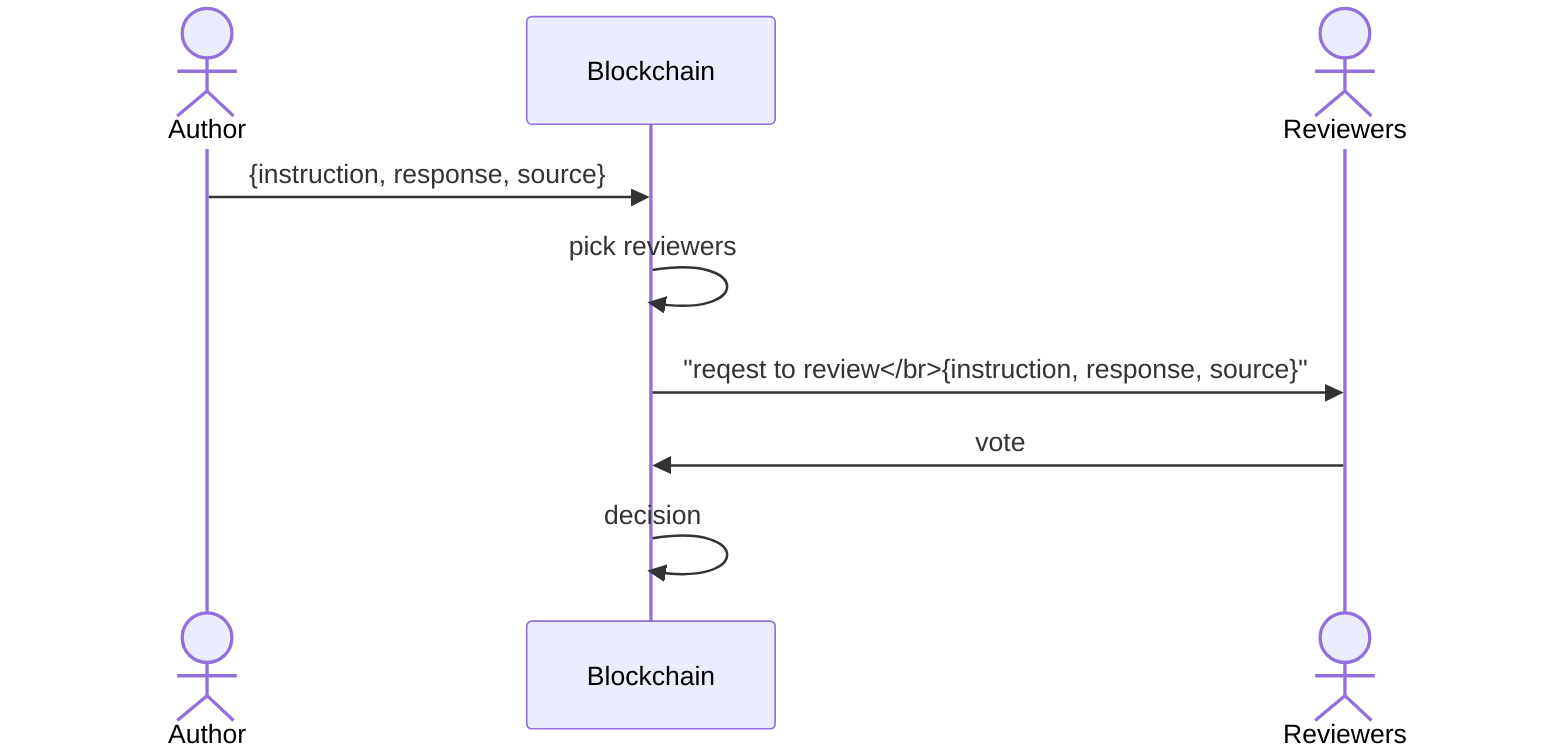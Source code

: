 sequenceDiagram
  actor a as Author
  participant b as Blockchain
  actor r as Reviewers
  a ->> b: {instruction, response, source}
  b ->> b: pick reviewers
  b ->> r: "reqest to review</br>{instruction, response, source}"
  r ->> b: vote
  b ->> b: decision